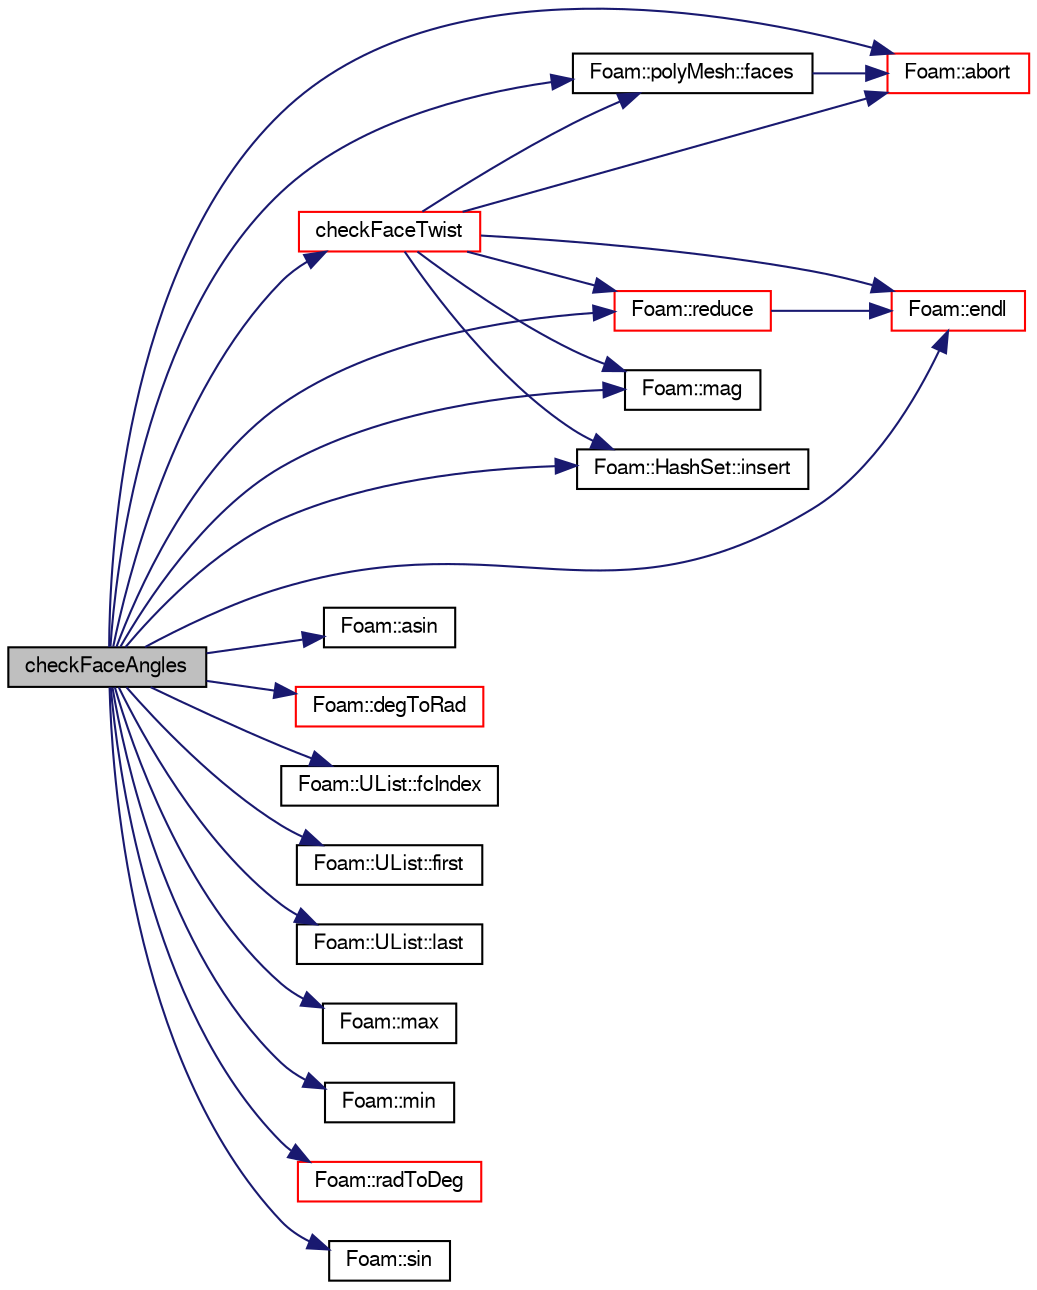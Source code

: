 digraph "checkFaceAngles"
{
  bgcolor="transparent";
  edge [fontname="FreeSans",fontsize="10",labelfontname="FreeSans",labelfontsize="10"];
  node [fontname="FreeSans",fontsize="10",shape=record];
  rankdir="LR";
  Node4247 [label="checkFaceAngles",height=0.2,width=0.4,color="black", fillcolor="grey75", style="filled", fontcolor="black"];
  Node4247 -> Node4248 [color="midnightblue",fontsize="10",style="solid",fontname="FreeSans"];
  Node4248 [label="Foam::abort",height=0.2,width=0.4,color="red",URL="$a21124.html#a447107a607d03e417307c203fa5fb44b"];
  Node4247 -> Node4291 [color="midnightblue",fontsize="10",style="solid",fontname="FreeSans"];
  Node4291 [label="Foam::asin",height=0.2,width=0.4,color="black",URL="$a21124.html#a0f833aaca51130190a5001a7e5392f8a"];
  Node4247 -> Node4292 [color="midnightblue",fontsize="10",style="solid",fontname="FreeSans"];
  Node4292 [label="checkFaceTwist",height=0.2,width=0.4,color="red",URL="$a21562.html#a1d15f5f7fdae54e4c34b03a0462cd535",tooltip="Triangle (from face-centre decomposition) normal v.s. "];
  Node4292 -> Node4248 [color="midnightblue",fontsize="10",style="solid",fontname="FreeSans"];
  Node4292 -> Node4293 [color="midnightblue",fontsize="10",style="solid",fontname="FreeSans"];
  Node4293 [label="Foam::polyMesh::faces",height=0.2,width=0.4,color="black",URL="$a27410.html#a431c0a24765f0bb6d32f6a03ce0e9b57",tooltip="Return raw faces. "];
  Node4293 -> Node4248 [color="midnightblue",fontsize="10",style="solid",fontname="FreeSans"];
  Node4292 -> Node4357 [color="midnightblue",fontsize="10",style="solid",fontname="FreeSans"];
  Node4357 [label="Foam::mag",height=0.2,width=0.4,color="black",URL="$a21124.html#a929da2a3fdcf3dacbbe0487d3a330dae"];
  Node4292 -> Node4636 [color="midnightblue",fontsize="10",style="solid",fontname="FreeSans"];
  Node4636 [label="Foam::HashSet::insert",height=0.2,width=0.4,color="black",URL="$a25690.html#a49f0753d9652681fc3a81f59951a0ad7",tooltip="Insert a new entry. "];
  Node4292 -> Node4343 [color="midnightblue",fontsize="10",style="solid",fontname="FreeSans"];
  Node4343 [label="Foam::reduce",height=0.2,width=0.4,color="red",URL="$a21124.html#a7ffd6af4acc2eb9ba72ee296b5ecda23"];
  Node4343 -> Node4256 [color="midnightblue",fontsize="10",style="solid",fontname="FreeSans"];
  Node4256 [label="Foam::endl",height=0.2,width=0.4,color="red",URL="$a21124.html#a2db8fe02a0d3909e9351bb4275b23ce4",tooltip="Add newline and flush stream. "];
  Node4292 -> Node4256 [color="midnightblue",fontsize="10",style="solid",fontname="FreeSans"];
  Node4247 -> Node4729 [color="midnightblue",fontsize="10",style="solid",fontname="FreeSans"];
  Node4729 [label="Foam::degToRad",height=0.2,width=0.4,color="red",URL="$a21124.html#af706f965be4d1457b0f1e7fade1c0118",tooltip="Conversion from degrees to radians. "];
  Node4247 -> Node4256 [color="midnightblue",fontsize="10",style="solid",fontname="FreeSans"];
  Node4247 -> Node4293 [color="midnightblue",fontsize="10",style="solid",fontname="FreeSans"];
  Node4247 -> Node4625 [color="midnightblue",fontsize="10",style="solid",fontname="FreeSans"];
  Node4625 [label="Foam::UList::fcIndex",height=0.2,width=0.4,color="black",URL="$a25698.html#a512534dbc231b74b95ff84902c1b2087",tooltip="Return the forward circular index, i.e. the next index. "];
  Node4247 -> Node4695 [color="midnightblue",fontsize="10",style="solid",fontname="FreeSans"];
  Node4695 [label="Foam::UList::first",height=0.2,width=0.4,color="black",URL="$a25698.html#a1c9828bc3de9502754d944c95a2ce0d9",tooltip="Return the first element of the list. "];
  Node4247 -> Node4636 [color="midnightblue",fontsize="10",style="solid",fontname="FreeSans"];
  Node4247 -> Node4696 [color="midnightblue",fontsize="10",style="solid",fontname="FreeSans"];
  Node4696 [label="Foam::UList::last",height=0.2,width=0.4,color="black",URL="$a25698.html#aef07c02ea1c27bdb5906043b399e0ff0",tooltip="Return the last element of the list. "];
  Node4247 -> Node4357 [color="midnightblue",fontsize="10",style="solid",fontname="FreeSans"];
  Node4247 -> Node4461 [color="midnightblue",fontsize="10",style="solid",fontname="FreeSans"];
  Node4461 [label="Foam::max",height=0.2,width=0.4,color="black",URL="$a21124.html#ac993e906cf2774ae77e666bc24e81733"];
  Node4247 -> Node4606 [color="midnightblue",fontsize="10",style="solid",fontname="FreeSans"];
  Node4606 [label="Foam::min",height=0.2,width=0.4,color="black",URL="$a21124.html#a253e112ad2d56d96230ff39ea7f442dc"];
  Node4247 -> Node4730 [color="midnightblue",fontsize="10",style="solid",fontname="FreeSans"];
  Node4730 [label="Foam::radToDeg",height=0.2,width=0.4,color="red",URL="$a21124.html#a43e249466ea923a1a1243c5f91fbd2d7",tooltip="Conversion from radians to degrees. "];
  Node4247 -> Node4343 [color="midnightblue",fontsize="10",style="solid",fontname="FreeSans"];
  Node4247 -> Node4679 [color="midnightblue",fontsize="10",style="solid",fontname="FreeSans"];
  Node4679 [label="Foam::sin",height=0.2,width=0.4,color="black",URL="$a21124.html#a4517d680df5510934705011b30dcefa6"];
}

